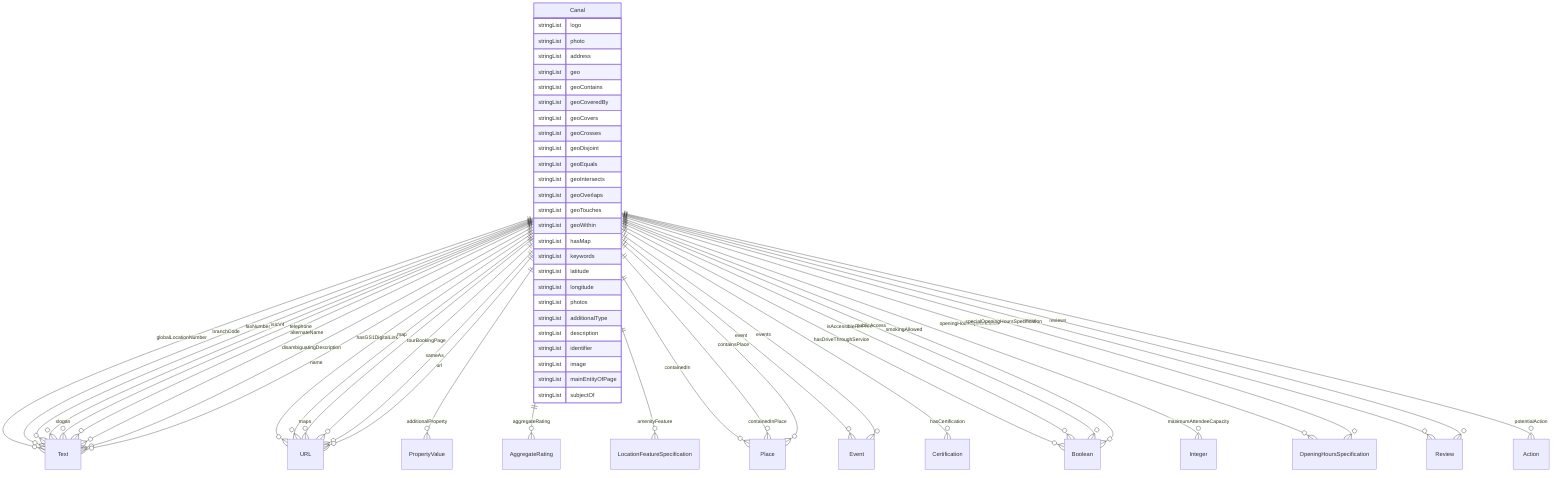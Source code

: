 erDiagram
Canal {
    stringList logo  
    stringList photo  
    stringList address  
    stringList geo  
    stringList geoContains  
    stringList geoCoveredBy  
    stringList geoCovers  
    stringList geoCrosses  
    stringList geoDisjoint  
    stringList geoEquals  
    stringList geoIntersects  
    stringList geoOverlaps  
    stringList geoTouches  
    stringList geoWithin  
    stringList hasMap  
    stringList keywords  
    stringList latitude  
    stringList longitude  
    stringList photos  
    stringList additionalType  
    stringList description  
    stringList identifier  
    stringList image  
    stringList mainEntityOfPage  
    stringList subjectOf  
}

Canal ||--}o Text : "globalLocationNumber"
Canal ||--}o URL : "hasGS1DigitalLink"
Canal ||--}o PropertyValue : "additionalProperty"
Canal ||--}o AggregateRating : "aggregateRating"
Canal ||--}o LocationFeatureSpecification : "amenityFeature"
Canal ||--}o Text : "branchCode"
Canal ||--}o Place : "containedIn"
Canal ||--}o Place : "containedInPlace"
Canal ||--}o Place : "containsPlace"
Canal ||--}o Event : "event"
Canal ||--}o Event : "events"
Canal ||--}o Text : "faxNumber"
Canal ||--}o Certification : "hasCertification"
Canal ||--}o Boolean : "hasDriveThroughService"
Canal ||--}o Boolean : "isAccessibleForFree"
Canal ||--}o Text : "isicV4"
Canal ||--}o URL : "map"
Canal ||--}o URL : "maps"
Canal ||--}o Integer : "maximumAttendeeCapacity"
Canal ||--}o OpeningHoursSpecification : "openingHoursSpecification"
Canal ||--}o Boolean : "publicAccess"
Canal ||--}o Review : "review"
Canal ||--}o Review : "reviews"
Canal ||--}o Text : "slogan"
Canal ||--}o Boolean : "smokingAllowed"
Canal ||--}o OpeningHoursSpecification : "specialOpeningHoursSpecification"
Canal ||--}o Text : "telephone"
Canal ||--}o URL : "tourBookingPage"
Canal ||--}o Text : "alternateName"
Canal ||--}o Text : "disambiguatingDescription"
Canal ||--}o Text : "name"
Canal ||--}o URL : "sameAs"
Canal ||--}o Action : "potentialAction"
Canal ||--}o URL : "url"